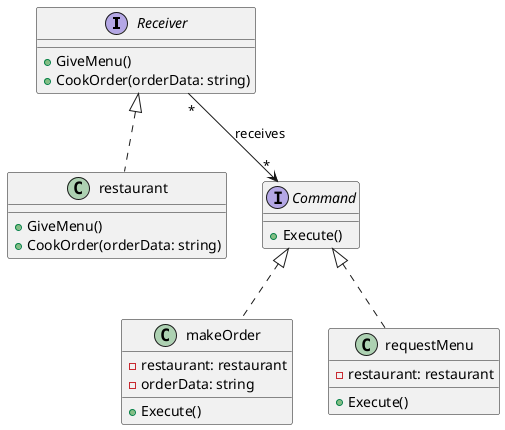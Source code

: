@startuml
'https://plantuml.com/class-diagram

interface Receiver {
    + GiveMenu()
    + CookOrder(orderData: string)
}

class restaurant {
    + GiveMenu()
    + CookOrder(orderData: string)
}

class restaurant implements Receiver


interface Command {
	+ Execute()
}

class makeOrder {
	- restaurant: restaurant
	- orderData: string
	+ Execute()
}

class requestMenu {
	- restaurant: restaurant
	+ Execute()
}

class makeOrder implements Command
class requestMenu implements Command

Receiver "*" --> "*" Command : receives

@enduml
